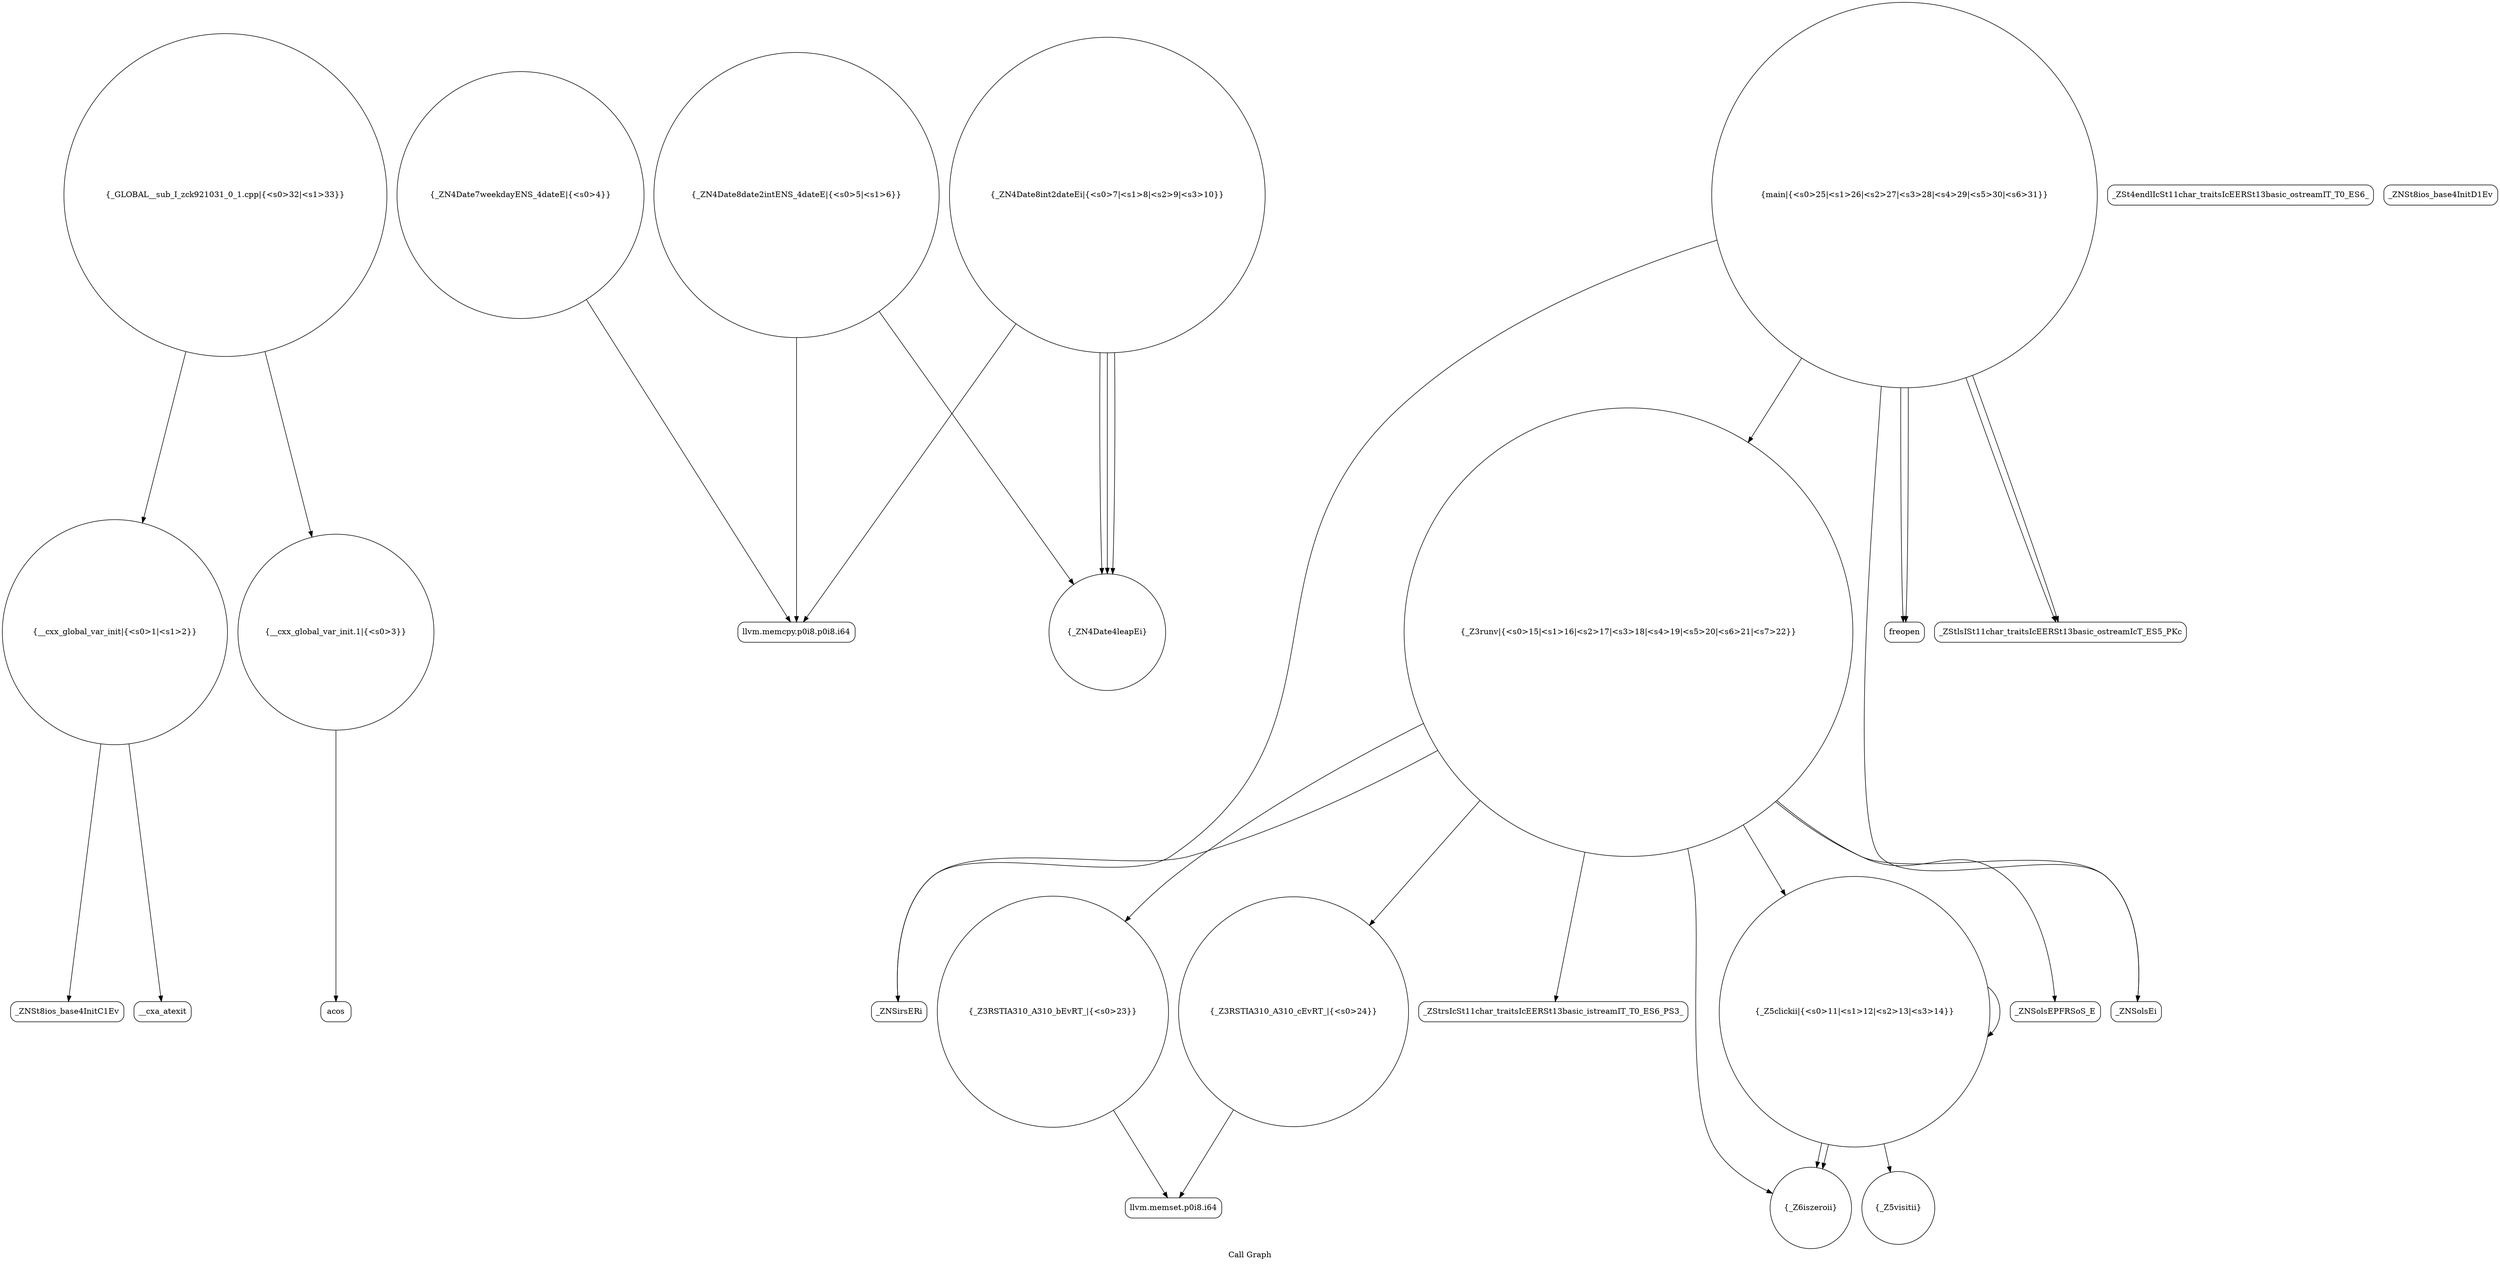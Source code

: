 digraph "Call Graph" {
	label="Call Graph";

	Node0x5592313a41b0 [shape=record,shape=circle,label="{__cxx_global_var_init|{<s0>1|<s1>2}}"];
	Node0x5592313a41b0:s0 -> Node0x5592313a4640[color=black];
	Node0x5592313a41b0:s1 -> Node0x5592313a4740[color=black];
	Node0x5592313a52c0 [shape=record,shape=circle,label="{_GLOBAL__sub_I_zck921031_0_1.cpp|{<s0>32|<s1>33}}"];
	Node0x5592313a52c0:s0 -> Node0x5592313a41b0[color=black];
	Node0x5592313a52c0:s1 -> Node0x5592313a47c0[color=black];
	Node0x5592313a4940 [shape=record,shape=Mrecord,label="{llvm.memcpy.p0i8.p0i8.i64}"];
	Node0x5592313a4cc0 [shape=record,shape=circle,label="{_Z3runv|{<s0>15|<s1>16|<s2>17|<s3>18|<s4>19|<s5>20|<s6>21|<s7>22}}"];
	Node0x5592313a4cc0:s0 -> Node0x5592313a4d40[color=black];
	Node0x5592313a4cc0:s1 -> Node0x5592313a4dc0[color=black];
	Node0x5592313a4cc0:s2 -> Node0x5592313a4e40[color=black];
	Node0x5592313a4cc0:s3 -> Node0x5592313a4ec0[color=black];
	Node0x5592313a4cc0:s4 -> Node0x5592313a4b40[color=black];
	Node0x5592313a4cc0:s5 -> Node0x5592313a4c40[color=black];
	Node0x5592313a4cc0:s6 -> Node0x5592313a4f40[color=black];
	Node0x5592313a4cc0:s7 -> Node0x5592313a4fc0[color=black];
	Node0x5592313a5040 [shape=record,shape=Mrecord,label="{_ZSt4endlIcSt11char_traitsIcEERSt13basic_ostreamIT_T0_ES6_}"];
	Node0x5592313a46c0 [shape=record,shape=Mrecord,label="{_ZNSt8ios_base4InitD1Ev}"];
	Node0x5592313a4a40 [shape=record,shape=circle,label="{_ZN4Date4leapEi}"];
	Node0x5592313a4dc0 [shape=record,shape=circle,label="{_Z3RSTIA310_A310_cEvRT_|{<s0>24}}"];
	Node0x5592313a4dc0:s0 -> Node0x5592313a5240[color=black];
	Node0x5592313a5140 [shape=record,shape=Mrecord,label="{freopen}"];
	Node0x5592313a47c0 [shape=record,shape=circle,label="{__cxx_global_var_init.1|{<s0>3}}"];
	Node0x5592313a47c0:s0 -> Node0x5592313a4840[color=black];
	Node0x5592313a4b40 [shape=record,shape=circle,label="{_Z6iszeroii}"];
	Node0x5592313a4ec0 [shape=record,shape=Mrecord,label="{_ZStrsIcSt11char_traitsIcEERSt13basic_istreamIT_T0_ES6_PS3_}"];
	Node0x5592313a5240 [shape=record,shape=Mrecord,label="{llvm.memset.p0i8.i64}"];
	Node0x5592313a48c0 [shape=record,shape=circle,label="{_ZN4Date7weekdayENS_4dateE|{<s0>4}}"];
	Node0x5592313a48c0:s0 -> Node0x5592313a4940[color=black];
	Node0x5592313a4c40 [shape=record,shape=circle,label="{_Z5clickii|{<s0>11|<s1>12|<s2>13|<s3>14}}"];
	Node0x5592313a4c40:s0 -> Node0x5592313a4b40[color=black];
	Node0x5592313a4c40:s1 -> Node0x5592313a4b40[color=black];
	Node0x5592313a4c40:s2 -> Node0x5592313a4c40[color=black];
	Node0x5592313a4c40:s3 -> Node0x5592313a4bc0[color=black];
	Node0x5592313a4fc0 [shape=record,shape=Mrecord,label="{_ZNSolsEPFRSoS_E}"];
	Node0x5592313a4640 [shape=record,shape=Mrecord,label="{_ZNSt8ios_base4InitC1Ev}"];
	Node0x5592313a49c0 [shape=record,shape=circle,label="{_ZN4Date8date2intENS_4dateE|{<s0>5|<s1>6}}"];
	Node0x5592313a49c0:s0 -> Node0x5592313a4940[color=black];
	Node0x5592313a49c0:s1 -> Node0x5592313a4a40[color=black];
	Node0x5592313a4d40 [shape=record,shape=circle,label="{_Z3RSTIA310_A310_bEvRT_|{<s0>23}}"];
	Node0x5592313a4d40:s0 -> Node0x5592313a5240[color=black];
	Node0x5592313a50c0 [shape=record,shape=circle,label="{main|{<s0>25|<s1>26|<s2>27|<s3>28|<s4>29|<s5>30|<s6>31}}"];
	Node0x5592313a50c0:s0 -> Node0x5592313a5140[color=black];
	Node0x5592313a50c0:s1 -> Node0x5592313a5140[color=black];
	Node0x5592313a50c0:s2 -> Node0x5592313a4e40[color=black];
	Node0x5592313a50c0:s3 -> Node0x5592313a51c0[color=black];
	Node0x5592313a50c0:s4 -> Node0x5592313a4f40[color=black];
	Node0x5592313a50c0:s5 -> Node0x5592313a51c0[color=black];
	Node0x5592313a50c0:s6 -> Node0x5592313a4cc0[color=black];
	Node0x5592313a4740 [shape=record,shape=Mrecord,label="{__cxa_atexit}"];
	Node0x5592313a4ac0 [shape=record,shape=circle,label="{_ZN4Date8int2dateEi|{<s0>7|<s1>8|<s2>9|<s3>10}}"];
	Node0x5592313a4ac0:s0 -> Node0x5592313a4a40[color=black];
	Node0x5592313a4ac0:s1 -> Node0x5592313a4a40[color=black];
	Node0x5592313a4ac0:s2 -> Node0x5592313a4a40[color=black];
	Node0x5592313a4ac0:s3 -> Node0x5592313a4940[color=black];
	Node0x5592313a4e40 [shape=record,shape=Mrecord,label="{_ZNSirsERi}"];
	Node0x5592313a51c0 [shape=record,shape=Mrecord,label="{_ZStlsISt11char_traitsIcEERSt13basic_ostreamIcT_ES5_PKc}"];
	Node0x5592313a4840 [shape=record,shape=Mrecord,label="{acos}"];
	Node0x5592313a4bc0 [shape=record,shape=circle,label="{_Z5visitii}"];
	Node0x5592313a4f40 [shape=record,shape=Mrecord,label="{_ZNSolsEi}"];
}
